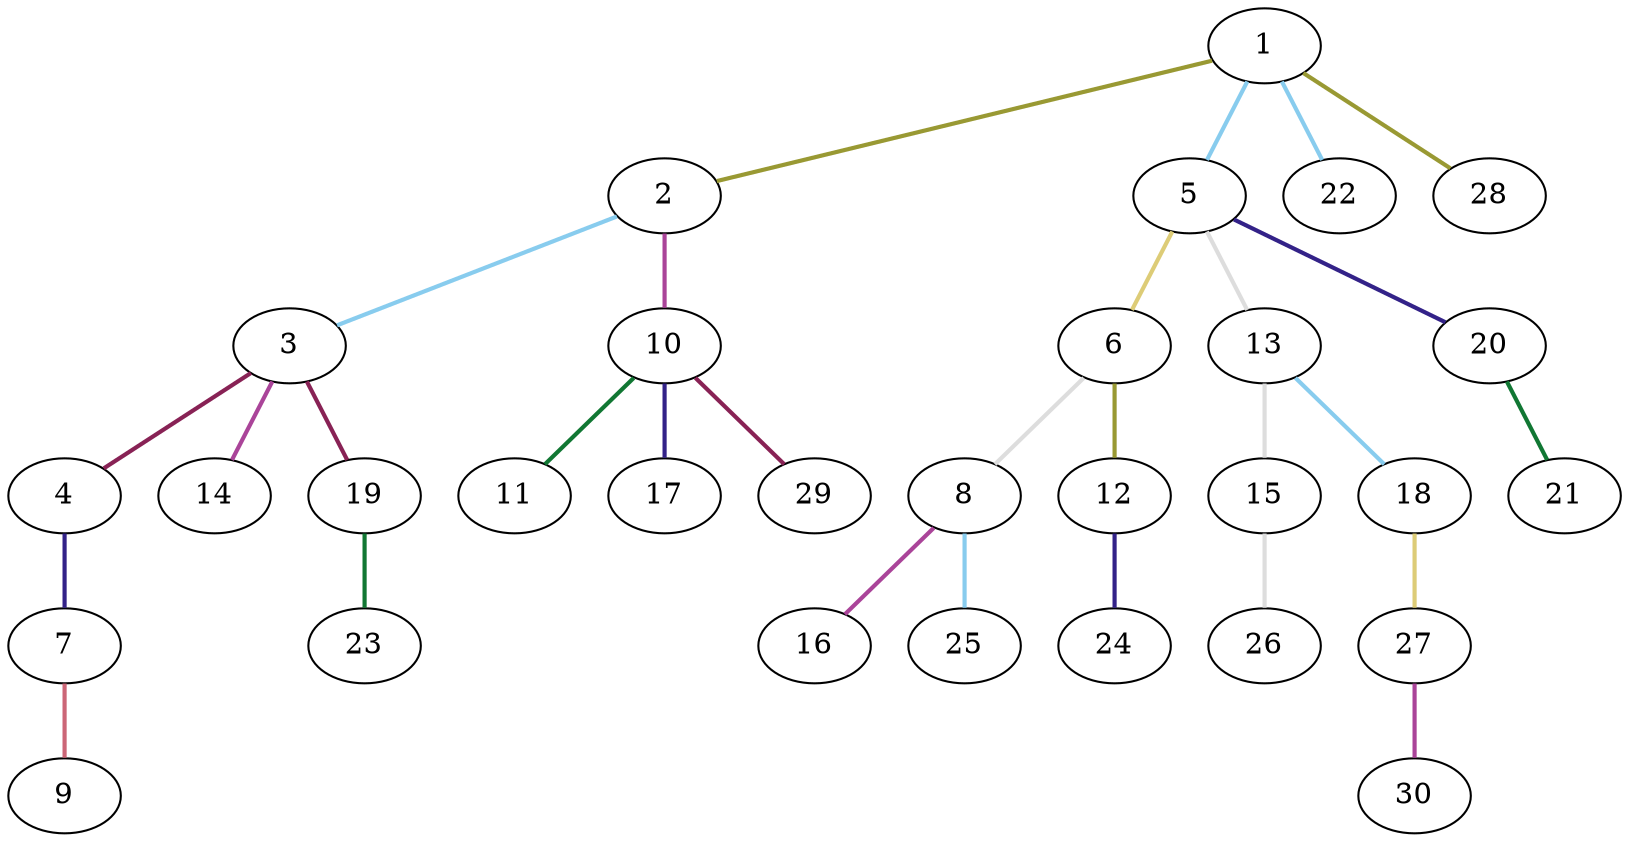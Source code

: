 graph {
	graph [rankdir=BT]
	1
	2
	2 -- 1 [color="#999933" style=bold]
	3
	3 -- 2 [color="#88CCEE" style=bold]
	4
	4 -- 3 [color="#882255" style=bold]
	5
	5 -- 1 [color="#88CCEE" style=bold]
	6
	6 -- 5 [color="#DDCC77" style=bold]
	7
	7 -- 4 [color="#332288" style=bold]
	8
	8 -- 6 [color="#DDDDDD" style=bold]
	9
	9 -- 7 [color="#CC6677" style=bold]
	10
	10 -- 2 [color="#AA4499" style=bold]
	11
	11 -- 10 [color="#117733" style=bold]
	12
	12 -- 6 [color="#999933" style=bold]
	13
	13 -- 5 [color="#DDDDDD" style=bold]
	14
	14 -- 3 [color="#AA4499" style=bold]
	15
	15 -- 13 [color="#DDDDDD" style=bold]
	16
	16 -- 8 [color="#AA4499" style=bold]
	17
	17 -- 10 [color="#332288" style=bold]
	18
	18 -- 13 [color="#88CCEE" style=bold]
	19
	19 -- 3 [color="#882255" style=bold]
	20
	20 -- 5 [color="#332288" style=bold]
	21
	21 -- 20 [color="#117733" style=bold]
	22
	22 -- 1 [color="#88CCEE" style=bold]
	23
	23 -- 19 [color="#117733" style=bold]
	24
	24 -- 12 [color="#332288" style=bold]
	25
	25 -- 8 [color="#88CCEE" style=bold]
	26
	26 -- 15 [color="#DDDDDD" style=bold]
	27
	27 -- 18 [color="#DDCC77" style=bold]
	28
	28 -- 1 [color="#999933" style=bold]
	29
	29 -- 10 [color="#882255" style=bold]
	30
	30 -- 27 [color="#AA4499" style=bold]
}
